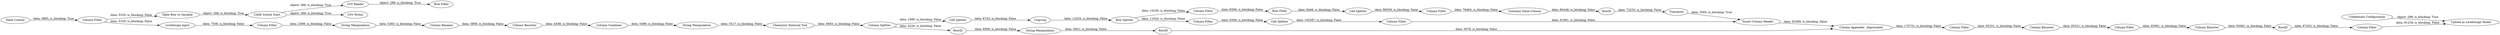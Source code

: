 digraph {
	"3993705398339405353_453" [label="Credentials Configuration"]
	"-3447687069404670939_15147" [label="Insert Column Header"]
	"-3447687069404670939_15188" [label="Cell Splitter"]
	"-6630628621705511041_16244" [label="Column Filter"]
	"3132735250665588756_16225" [label=RowID]
	"-6972908811441031899_16248" [label="Row Filter"]
	"3132735250665588756_16227" [label="Column Filter"]
	"-6972908811441031899_16250" [label="CASE Switch Start"]
	"-3447687069404670939_15145" [label="Row Filter"]
	"-3447687069404670939_15143" [label="Column Filter"]
	"3993705398339405353_16249" [label="Table Creator"]
	"-3447687069404670939_15139" [label="Row Splitter"]
	"-6972908811441031899_16251" [label="Table Row to Variable"]
	"-3447687069404670939_15182" [label="Constant Value Column"]
	"3993705398339405353_16204" [label="Column Filter"]
	"-6972908811441031899_16222" [label="CSV Reader"]
	"-3447687069404670939_15154" [label="Column Splitter"]
	"3993705398339405353_16244" [label="Chemistry External Tool"]
	"-3447687069404670939_15183" [label="Column Filter"]
	"3132735250665588756_16226" [label="Column Filter"]
	"3132735250665588756_16228" [label="Column Resorter"]
	"-3447687069404670939_15191" [label="Cell Splitter"]
	"3993705398339405353_16" [label="Upload as LiveDesign Model"]
	"-6630628621705511041_16206" [label="Column Rename"]
	"-3447687069404670939_15185" [label="Column Filter"]
	"-3447687069404670939_15132" [label=Ungroup]
	"-3447687069404670939_15165" [label="Column Resorter"]
	"-6630628621705511041_16204" [label="String Manipulation"]
	"-3447687069404670939_15144" [label="Column Filter"]
	"-3447687069404670939_15189" [label="Cell Splitter"]
	"3993705398339405353_16179" [label="LiveDesign Input"]
	"-3447687069404670939_15150" [label="Column Filter"]
	"-3447687069404670939_15163" [label=RowID]
	"-6972908811441031899_16247" [label="CSV Writer"]
	"-3447687069404670939_15181" [label=RowID]
	"-3447687069404670939_15160" [label="Column Appender _deprecated_"]
	"-3447687069404670939_15161" [label=RowID]
	"-6630628621705511041_16243" [label="String Manipulation"]
	"-6630628621705511041_16207" [label="Column Resorter"]
	"-6630628621705511041_16240" [label="Column Combiner"]
	"-3447687069404670939_15146" [label=Transpose]
	"-3447687069404670939_15162" [label="String Manipulation"]
	"-3447687069404670939_15181" -> "-3447687069404670939_15146" [label="data: 72255; is_blocking: False"]
	"-6630628621705511041_16204" -> "-6630628621705511041_16206" [label="data: 5383; is_blocking: False"]
	"-3447687069404670939_15147" -> "-3447687069404670939_15160" [label="data: 83389; is_blocking: False"]
	"-3447687069404670939_15161" -> "-3447687069404670939_15162" [label="data: 6909; is_blocking: False"]
	"-6630628621705511041_16206" -> "-6630628621705511041_16207" [label="data: 3868; is_blocking: False"]
	"-6972908811441031899_16250" -> "-6972908811441031899_16222" [label="object: 288; is_blocking: True"]
	"-3447687069404670939_15163" -> "-3447687069404670939_15160" [label="data: 5978; is_blocking: False"]
	"-6630628621705511041_16207" -> "-6630628621705511041_16240" [label="data: 4458; is_blocking: False"]
	"3993705398339405353_16244" -> "-3447687069404670939_15154" [label="data: 9493; is_blocking: False"]
	"-3447687069404670939_15154" -> "-3447687069404670939_15188" [label="data: 1990; is_blocking: False"]
	"3993705398339405353_16204" -> "-6972908811441031899_16251" [label="data: 5335; is_blocking: False"]
	"-3447687069404670939_15165" -> "3132735250665588756_16226" [label="data: 95331; is_blocking: False"]
	"3993705398339405353_16249" -> "3993705398339405353_16204" [label="data: 5865; is_blocking: True"]
	"-3447687069404670939_15146" -> "-3447687069404670939_15147" [label="data: 3585; is_blocking: True"]
	"-3447687069404670939_15154" -> "-3447687069404670939_15161" [label="data: 4226; is_blocking: False"]
	"3993705398339405353_16204" -> "3993705398339405353_16179" [label="data: 5335; is_blocking: False"]
	"-6630628621705511041_16240" -> "-6630628621705511041_16243" [label="data: 5499; is_blocking: False"]
	"-6630628621705511041_16243" -> "3993705398339405353_16244" [label="data: 5517; is_blocking: False"]
	"-3447687069404670939_15182" -> "-3447687069404670939_15181" [label="data: 80448; is_blocking: False"]
	"3132735250665588756_16227" -> "3993705398339405353_16" [label="data: 91234; is_blocking: False"]
	"-6972908811441031899_16250" -> "-6972908811441031899_16247" [label="object: 288; is_blocking: True"]
	"-3447687069404670939_15160" -> "-3447687069404670939_15183" [label="data: 170731; is_blocking: False"]
	"3132735250665588756_16226" -> "3132735250665588756_16228" [label="data: 93081; is_blocking: False"]
	"-6972908811441031899_16251" -> "-6972908811441031899_16250" [label="object: 288; is_blocking: True"]
	"-3447687069404670939_15183" -> "-3447687069404670939_15165" [label="data: 95331; is_blocking: False"]
	"-3447687069404670939_15185" -> "-3447687069404670939_15147" [label="data: 91691; is_blocking: False"]
	"-3447687069404670939_15188" -> "-3447687069404670939_15132" [label="data: 6743; is_blocking: False"]
	"-3447687069404670939_15191" -> "-3447687069404670939_15150" [label="data: 88559; is_blocking: False"]
	"3132735250665588756_16228" -> "3132735250665588756_16225" [label="data: 93081; is_blocking: False"]
	"-3447687069404670939_15139" -> "-3447687069404670939_15143" [label="data: 10236; is_blocking: False"]
	"-3447687069404670939_15162" -> "-3447687069404670939_15163" [label="data: 6921; is_blocking: False"]
	"-3447687069404670939_15145" -> "-3447687069404670939_15191" [label="data: 9449; is_blocking: False"]
	"3132735250665588756_16225" -> "3132735250665588756_16227" [label="data: 87453; is_blocking: False"]
	"-6972908811441031899_16222" -> "-6972908811441031899_16248" [label="object: 288; is_blocking: True"]
	"3993705398339405353_16179" -> "-6630628621705511041_16244" [label="data: 7506; is_blocking: False"]
	"-3447687069404670939_15150" -> "-3447687069404670939_15182" [label="data: 78465; is_blocking: False"]
	"-6630628621705511041_16244" -> "-6630628621705511041_16204" [label="data: 2598; is_blocking: False"]
	"3993705398339405353_453" -> "3993705398339405353_16" [label="object: 288; is_blocking: True"]
	"-3447687069404670939_15143" -> "-3447687069404670939_15145" [label="data: 8308; is_blocking: False"]
	"-3447687069404670939_15189" -> "-3447687069404670939_15185" [label="data: 102587; is_blocking: False"]
	"-3447687069404670939_15132" -> "-3447687069404670939_15139" [label="data: 12203; is_blocking: False"]
	"-3447687069404670939_15139" -> "-3447687069404670939_15144" [label="data: 11024; is_blocking: False"]
	"-3447687069404670939_15144" -> "-3447687069404670939_15189" [label="data: 8308; is_blocking: False"]
	rankdir=LR
}

